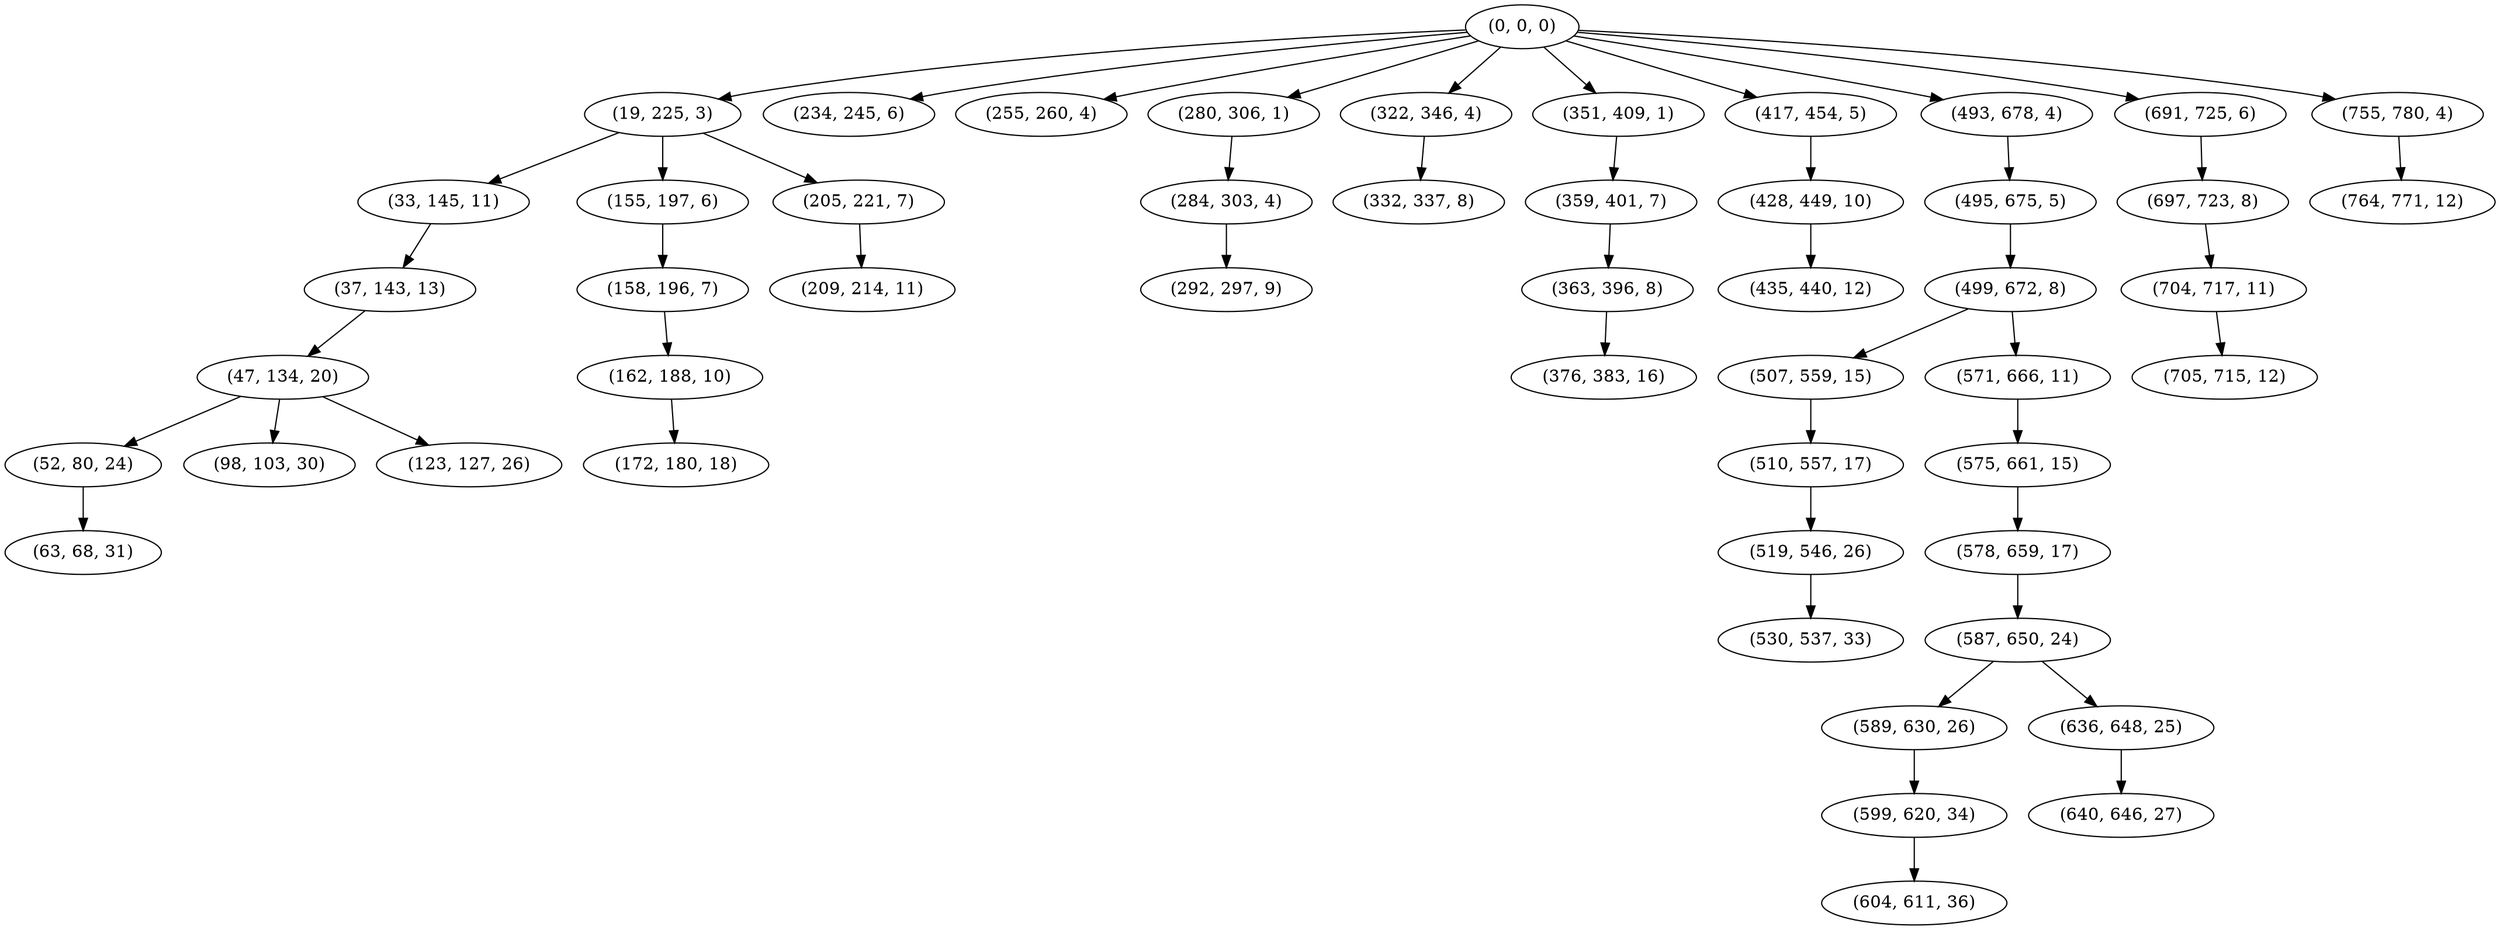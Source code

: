 digraph tree {
    "(0, 0, 0)";
    "(19, 225, 3)";
    "(33, 145, 11)";
    "(37, 143, 13)";
    "(47, 134, 20)";
    "(52, 80, 24)";
    "(63, 68, 31)";
    "(98, 103, 30)";
    "(123, 127, 26)";
    "(155, 197, 6)";
    "(158, 196, 7)";
    "(162, 188, 10)";
    "(172, 180, 18)";
    "(205, 221, 7)";
    "(209, 214, 11)";
    "(234, 245, 6)";
    "(255, 260, 4)";
    "(280, 306, 1)";
    "(284, 303, 4)";
    "(292, 297, 9)";
    "(322, 346, 4)";
    "(332, 337, 8)";
    "(351, 409, 1)";
    "(359, 401, 7)";
    "(363, 396, 8)";
    "(376, 383, 16)";
    "(417, 454, 5)";
    "(428, 449, 10)";
    "(435, 440, 12)";
    "(493, 678, 4)";
    "(495, 675, 5)";
    "(499, 672, 8)";
    "(507, 559, 15)";
    "(510, 557, 17)";
    "(519, 546, 26)";
    "(530, 537, 33)";
    "(571, 666, 11)";
    "(575, 661, 15)";
    "(578, 659, 17)";
    "(587, 650, 24)";
    "(589, 630, 26)";
    "(599, 620, 34)";
    "(604, 611, 36)";
    "(636, 648, 25)";
    "(640, 646, 27)";
    "(691, 725, 6)";
    "(697, 723, 8)";
    "(704, 717, 11)";
    "(705, 715, 12)";
    "(755, 780, 4)";
    "(764, 771, 12)";
    "(0, 0, 0)" -> "(19, 225, 3)";
    "(0, 0, 0)" -> "(234, 245, 6)";
    "(0, 0, 0)" -> "(255, 260, 4)";
    "(0, 0, 0)" -> "(280, 306, 1)";
    "(0, 0, 0)" -> "(322, 346, 4)";
    "(0, 0, 0)" -> "(351, 409, 1)";
    "(0, 0, 0)" -> "(417, 454, 5)";
    "(0, 0, 0)" -> "(493, 678, 4)";
    "(0, 0, 0)" -> "(691, 725, 6)";
    "(0, 0, 0)" -> "(755, 780, 4)";
    "(19, 225, 3)" -> "(33, 145, 11)";
    "(19, 225, 3)" -> "(155, 197, 6)";
    "(19, 225, 3)" -> "(205, 221, 7)";
    "(33, 145, 11)" -> "(37, 143, 13)";
    "(37, 143, 13)" -> "(47, 134, 20)";
    "(47, 134, 20)" -> "(52, 80, 24)";
    "(47, 134, 20)" -> "(98, 103, 30)";
    "(47, 134, 20)" -> "(123, 127, 26)";
    "(52, 80, 24)" -> "(63, 68, 31)";
    "(155, 197, 6)" -> "(158, 196, 7)";
    "(158, 196, 7)" -> "(162, 188, 10)";
    "(162, 188, 10)" -> "(172, 180, 18)";
    "(205, 221, 7)" -> "(209, 214, 11)";
    "(280, 306, 1)" -> "(284, 303, 4)";
    "(284, 303, 4)" -> "(292, 297, 9)";
    "(322, 346, 4)" -> "(332, 337, 8)";
    "(351, 409, 1)" -> "(359, 401, 7)";
    "(359, 401, 7)" -> "(363, 396, 8)";
    "(363, 396, 8)" -> "(376, 383, 16)";
    "(417, 454, 5)" -> "(428, 449, 10)";
    "(428, 449, 10)" -> "(435, 440, 12)";
    "(493, 678, 4)" -> "(495, 675, 5)";
    "(495, 675, 5)" -> "(499, 672, 8)";
    "(499, 672, 8)" -> "(507, 559, 15)";
    "(499, 672, 8)" -> "(571, 666, 11)";
    "(507, 559, 15)" -> "(510, 557, 17)";
    "(510, 557, 17)" -> "(519, 546, 26)";
    "(519, 546, 26)" -> "(530, 537, 33)";
    "(571, 666, 11)" -> "(575, 661, 15)";
    "(575, 661, 15)" -> "(578, 659, 17)";
    "(578, 659, 17)" -> "(587, 650, 24)";
    "(587, 650, 24)" -> "(589, 630, 26)";
    "(587, 650, 24)" -> "(636, 648, 25)";
    "(589, 630, 26)" -> "(599, 620, 34)";
    "(599, 620, 34)" -> "(604, 611, 36)";
    "(636, 648, 25)" -> "(640, 646, 27)";
    "(691, 725, 6)" -> "(697, 723, 8)";
    "(697, 723, 8)" -> "(704, 717, 11)";
    "(704, 717, 11)" -> "(705, 715, 12)";
    "(755, 780, 4)" -> "(764, 771, 12)";
}
